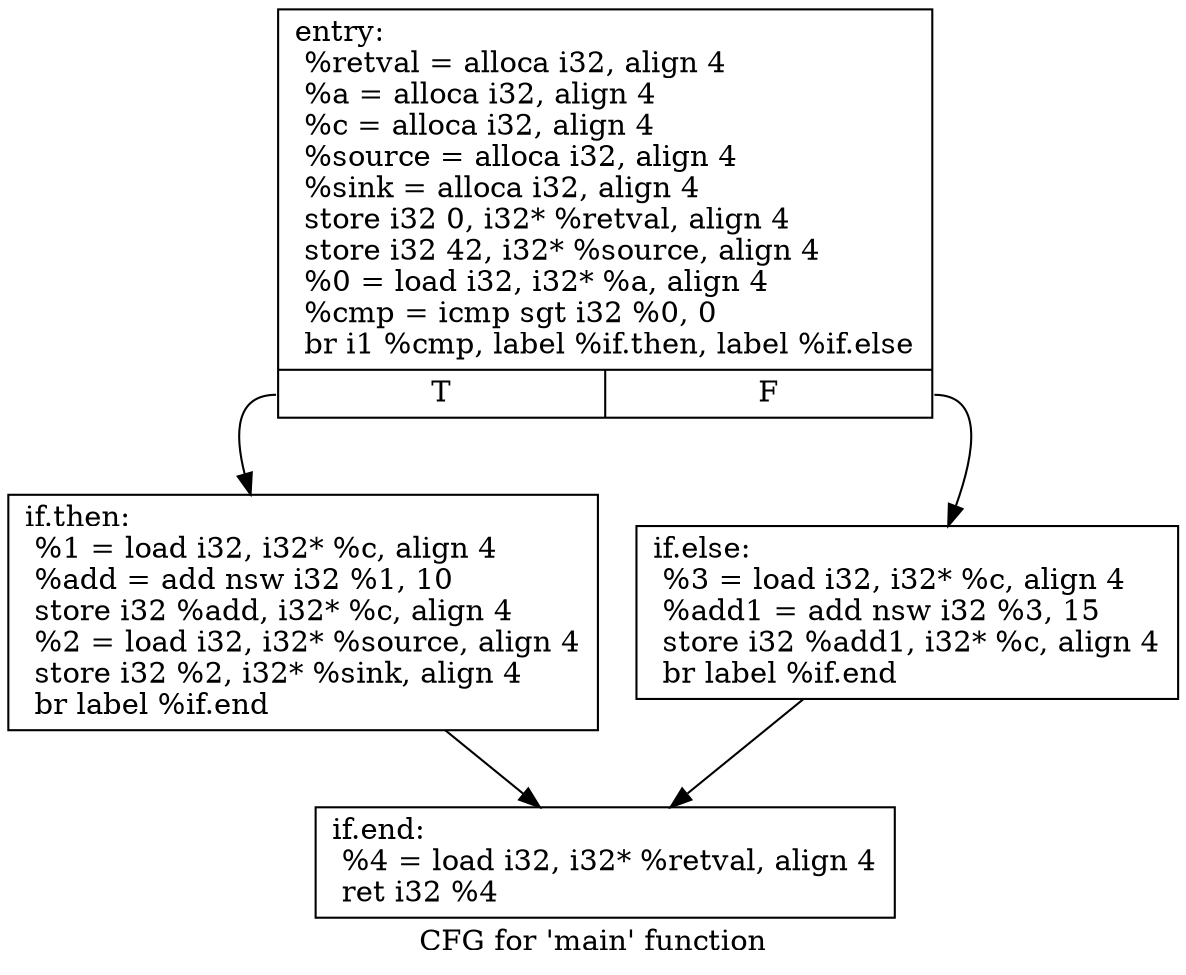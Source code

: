 digraph "CFG for 'main' function" {
	label="CFG for 'main' function";

	Node0x21f6320 [shape=record,label="{entry:\l  %retval = alloca i32, align 4\l  %a = alloca i32, align 4\l  %c = alloca i32, align 4\l  %source = alloca i32, align 4\l  %sink = alloca i32, align 4\l  store i32 0, i32* %retval, align 4\l  store i32 42, i32* %source, align 4\l  %0 = load i32, i32* %a, align 4\l  %cmp = icmp sgt i32 %0, 0\l  br i1 %cmp, label %if.then, label %if.else\l|{<s0>T|<s1>F}}"];
	Node0x21f6320:s0 -> Node0x21f6f80;
	Node0x21f6320:s1 -> Node0x21f7050;
	Node0x21f6f80 [shape=record,label="{if.then:                                          \l  %1 = load i32, i32* %c, align 4\l  %add = add nsw i32 %1, 10\l  store i32 %add, i32* %c, align 4\l  %2 = load i32, i32* %source, align 4\l  store i32 %2, i32* %sink, align 4\l  br label %if.end\l}"];
	Node0x21f6f80 -> Node0x21f7370;
	Node0x21f7050 [shape=record,label="{if.else:                                          \l  %3 = load i32, i32* %c, align 4\l  %add1 = add nsw i32 %3, 15\l  store i32 %add1, i32* %c, align 4\l  br label %if.end\l}"];
	Node0x21f7050 -> Node0x21f7370;
	Node0x21f7370 [shape=record,label="{if.end:                                           \l  %4 = load i32, i32* %retval, align 4\l  ret i32 %4\l}"];
}
